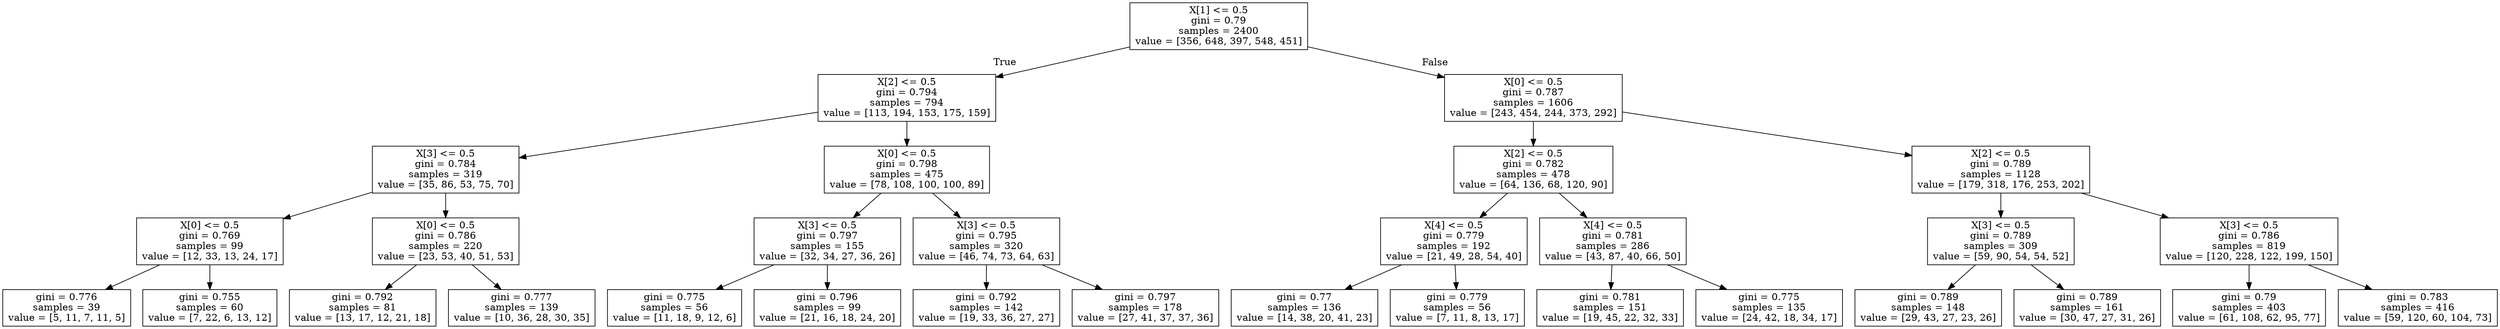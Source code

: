 digraph Tree {
node [shape=box] ;
0 [label="X[1] <= 0.5\ngini = 0.79\nsamples = 2400\nvalue = [356, 648, 397, 548, 451]"] ;
1 [label="X[2] <= 0.5\ngini = 0.794\nsamples = 794\nvalue = [113, 194, 153, 175, 159]"] ;
0 -> 1 [labeldistance=2.5, labelangle=45, headlabel="True"] ;
2 [label="X[3] <= 0.5\ngini = 0.784\nsamples = 319\nvalue = [35, 86, 53, 75, 70]"] ;
1 -> 2 ;
3 [label="X[0] <= 0.5\ngini = 0.769\nsamples = 99\nvalue = [12, 33, 13, 24, 17]"] ;
2 -> 3 ;
4 [label="gini = 0.776\nsamples = 39\nvalue = [5, 11, 7, 11, 5]"] ;
3 -> 4 ;
5 [label="gini = 0.755\nsamples = 60\nvalue = [7, 22, 6, 13, 12]"] ;
3 -> 5 ;
6 [label="X[0] <= 0.5\ngini = 0.786\nsamples = 220\nvalue = [23, 53, 40, 51, 53]"] ;
2 -> 6 ;
7 [label="gini = 0.792\nsamples = 81\nvalue = [13, 17, 12, 21, 18]"] ;
6 -> 7 ;
8 [label="gini = 0.777\nsamples = 139\nvalue = [10, 36, 28, 30, 35]"] ;
6 -> 8 ;
9 [label="X[0] <= 0.5\ngini = 0.798\nsamples = 475\nvalue = [78, 108, 100, 100, 89]"] ;
1 -> 9 ;
10 [label="X[3] <= 0.5\ngini = 0.797\nsamples = 155\nvalue = [32, 34, 27, 36, 26]"] ;
9 -> 10 ;
11 [label="gini = 0.775\nsamples = 56\nvalue = [11, 18, 9, 12, 6]"] ;
10 -> 11 ;
12 [label="gini = 0.796\nsamples = 99\nvalue = [21, 16, 18, 24, 20]"] ;
10 -> 12 ;
13 [label="X[3] <= 0.5\ngini = 0.795\nsamples = 320\nvalue = [46, 74, 73, 64, 63]"] ;
9 -> 13 ;
14 [label="gini = 0.792\nsamples = 142\nvalue = [19, 33, 36, 27, 27]"] ;
13 -> 14 ;
15 [label="gini = 0.797\nsamples = 178\nvalue = [27, 41, 37, 37, 36]"] ;
13 -> 15 ;
16 [label="X[0] <= 0.5\ngini = 0.787\nsamples = 1606\nvalue = [243, 454, 244, 373, 292]"] ;
0 -> 16 [labeldistance=2.5, labelangle=-45, headlabel="False"] ;
17 [label="X[2] <= 0.5\ngini = 0.782\nsamples = 478\nvalue = [64, 136, 68, 120, 90]"] ;
16 -> 17 ;
18 [label="X[4] <= 0.5\ngini = 0.779\nsamples = 192\nvalue = [21, 49, 28, 54, 40]"] ;
17 -> 18 ;
19 [label="gini = 0.77\nsamples = 136\nvalue = [14, 38, 20, 41, 23]"] ;
18 -> 19 ;
20 [label="gini = 0.779\nsamples = 56\nvalue = [7, 11, 8, 13, 17]"] ;
18 -> 20 ;
21 [label="X[4] <= 0.5\ngini = 0.781\nsamples = 286\nvalue = [43, 87, 40, 66, 50]"] ;
17 -> 21 ;
22 [label="gini = 0.781\nsamples = 151\nvalue = [19, 45, 22, 32, 33]"] ;
21 -> 22 ;
23 [label="gini = 0.775\nsamples = 135\nvalue = [24, 42, 18, 34, 17]"] ;
21 -> 23 ;
24 [label="X[2] <= 0.5\ngini = 0.789\nsamples = 1128\nvalue = [179, 318, 176, 253, 202]"] ;
16 -> 24 ;
25 [label="X[3] <= 0.5\ngini = 0.789\nsamples = 309\nvalue = [59, 90, 54, 54, 52]"] ;
24 -> 25 ;
26 [label="gini = 0.789\nsamples = 148\nvalue = [29, 43, 27, 23, 26]"] ;
25 -> 26 ;
27 [label="gini = 0.789\nsamples = 161\nvalue = [30, 47, 27, 31, 26]"] ;
25 -> 27 ;
28 [label="X[3] <= 0.5\ngini = 0.786\nsamples = 819\nvalue = [120, 228, 122, 199, 150]"] ;
24 -> 28 ;
29 [label="gini = 0.79\nsamples = 403\nvalue = [61, 108, 62, 95, 77]"] ;
28 -> 29 ;
30 [label="gini = 0.783\nsamples = 416\nvalue = [59, 120, 60, 104, 73]"] ;
28 -> 30 ;
}